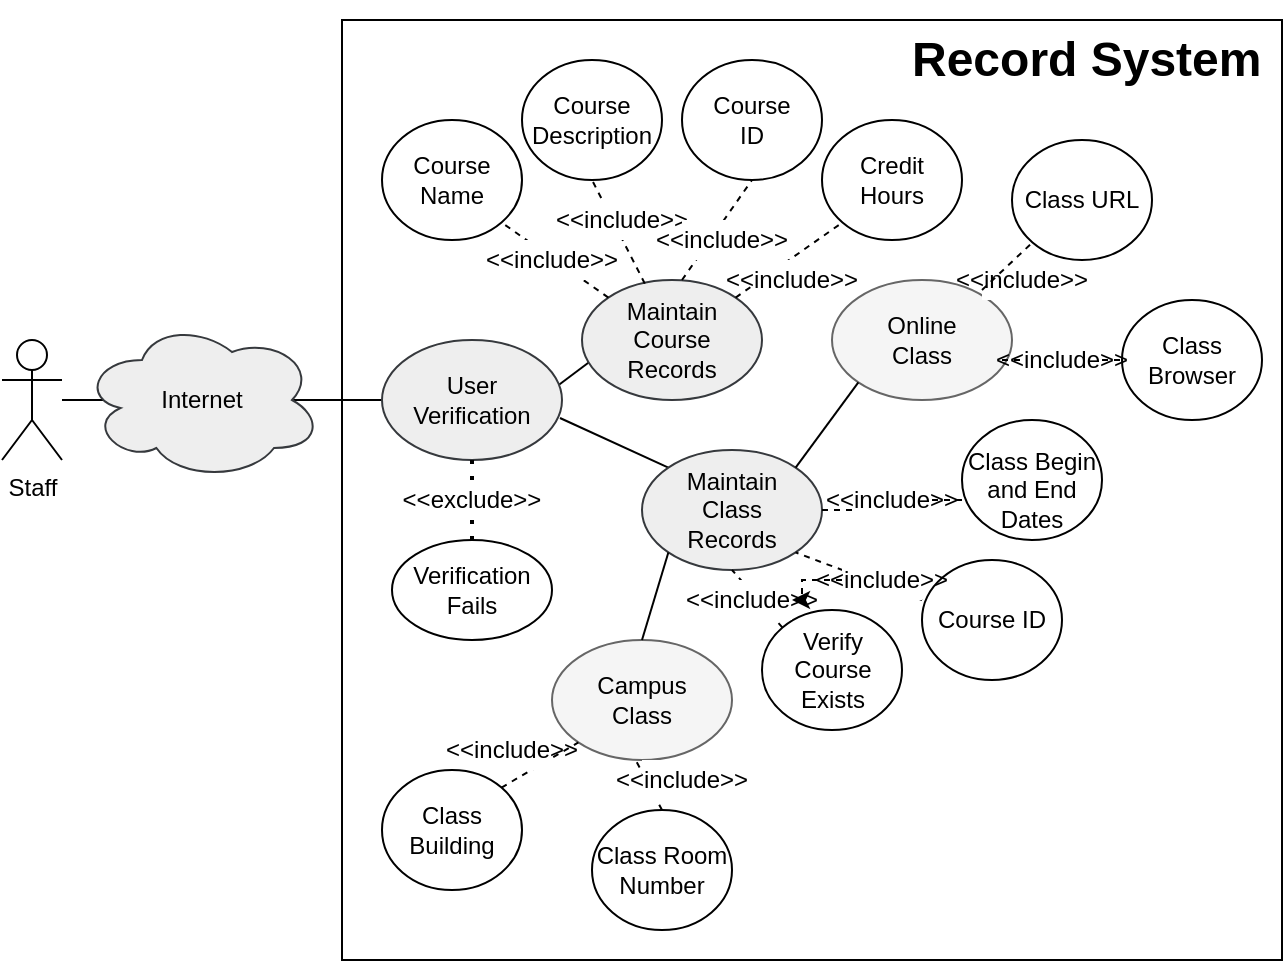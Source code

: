 <mxfile version="14.1.8" type="github">
  <diagram id="ww5f84e6MGx6yijLNMb9" name="Page-1">
    <mxGraphModel dx="1091" dy="580" grid="1" gridSize="10" guides="1" tooltips="1" connect="1" arrows="1" fold="1" page="1" pageScale="1" pageWidth="850" pageHeight="1100" math="0" shadow="0">
      <root>
        <mxCell id="0" />
        <mxCell id="1" parent="0" />
        <mxCell id="B8DDg9iWWgw_p-ArfUbX-2" value="" style="rounded=0;whiteSpace=wrap;html=1;" vertex="1" parent="1">
          <mxGeometry x="180" y="10" width="470" height="470" as="geometry" />
        </mxCell>
        <mxCell id="B8DDg9iWWgw_p-ArfUbX-19" value="" style="endArrow=none;html=1;entryX=0;entryY=0.25;entryDx=0;entryDy=0;" edge="1" parent="1" target="B8DDg9iWWgw_p-ArfUbX-13">
          <mxGeometry width="50" height="50" relative="1" as="geometry">
            <mxPoint x="265" y="210" as="sourcePoint" />
            <mxPoint x="315" y="160" as="targetPoint" />
          </mxGeometry>
        </mxCell>
        <mxCell id="B8DDg9iWWgw_p-ArfUbX-20" value="" style="endArrow=none;html=1;entryX=0;entryY=0.25;entryDx=0;entryDy=0;exitX=0;exitY=0;exitDx=0;exitDy=0;" edge="1" parent="1" source="B8DDg9iWWgw_p-ArfUbX-10">
          <mxGeometry width="50" height="50" relative="1" as="geometry">
            <mxPoint x="323" y="226" as="sourcePoint" />
            <mxPoint x="289" y="209" as="targetPoint" />
          </mxGeometry>
        </mxCell>
        <mxCell id="B8DDg9iWWgw_p-ArfUbX-3" style="edgeStyle=orthogonalEdgeStyle;rounded=0;orthogonalLoop=1;jettySize=auto;html=1;" edge="1" parent="1" source="B8DDg9iWWgw_p-ArfUbX-1">
          <mxGeometry relative="1" as="geometry">
            <mxPoint x="90" y="200" as="targetPoint" />
          </mxGeometry>
        </mxCell>
        <mxCell id="B8DDg9iWWgw_p-ArfUbX-1" value="Staff" style="shape=umlActor;verticalLabelPosition=bottom;verticalAlign=top;html=1;outlineConnect=0;" vertex="1" parent="1">
          <mxGeometry x="10" y="170" width="30" height="60" as="geometry" />
        </mxCell>
        <mxCell id="B8DDg9iWWgw_p-ArfUbX-5" style="edgeStyle=orthogonalEdgeStyle;rounded=0;orthogonalLoop=1;jettySize=auto;html=1;exitX=0.875;exitY=0.5;exitDx=0;exitDy=0;exitPerimeter=0;" edge="1" parent="1" source="B8DDg9iWWgw_p-ArfUbX-4" target="B8DDg9iWWgw_p-ArfUbX-8">
          <mxGeometry relative="1" as="geometry">
            <mxPoint x="200" y="200" as="targetPoint" />
          </mxGeometry>
        </mxCell>
        <mxCell id="B8DDg9iWWgw_p-ArfUbX-4" value="" style="ellipse;shape=cloud;whiteSpace=wrap;html=1;fillColor=#eeeeee;strokeColor=#36393d;" vertex="1" parent="1">
          <mxGeometry x="50" y="160" width="120" height="80" as="geometry" />
        </mxCell>
        <mxCell id="B8DDg9iWWgw_p-ArfUbX-6" value="Internet" style="text;html=1;strokeColor=none;fillColor=none;align=center;verticalAlign=middle;whiteSpace=wrap;rounded=0;" vertex="1" parent="1">
          <mxGeometry x="90" y="190" width="40" height="20" as="geometry" />
        </mxCell>
        <mxCell id="B8DDg9iWWgw_p-ArfUbX-9" value="" style="ellipse;whiteSpace=wrap;html=1;fillColor=#eeeeee;strokeColor=#36393d;" vertex="1" parent="1">
          <mxGeometry x="200" y="170" width="90" height="60" as="geometry" />
        </mxCell>
        <mxCell id="B8DDg9iWWgw_p-ArfUbX-8" value="User Verification" style="text;html=1;strokeColor=none;fillColor=none;align=center;verticalAlign=middle;whiteSpace=wrap;rounded=0;" vertex="1" parent="1">
          <mxGeometry x="225" y="190" width="40" height="20" as="geometry" />
        </mxCell>
        <mxCell id="B8DDg9iWWgw_p-ArfUbX-10" value="" style="ellipse;whiteSpace=wrap;html=1;fillColor=#eeeeee;strokeColor=#36393d;" vertex="1" parent="1">
          <mxGeometry x="330" y="225" width="90" height="60" as="geometry" />
        </mxCell>
        <mxCell id="B8DDg9iWWgw_p-ArfUbX-11" value="" style="ellipse;whiteSpace=wrap;html=1;fillColor=#eeeeee;strokeColor=#36393d;" vertex="1" parent="1">
          <mxGeometry x="300" y="140" width="90" height="60" as="geometry" />
        </mxCell>
        <mxCell id="B8DDg9iWWgw_p-ArfUbX-13" value="Maintain Course Records" style="text;html=1;strokeColor=none;fillColor=none;align=center;verticalAlign=middle;whiteSpace=wrap;rounded=0;" vertex="1" parent="1">
          <mxGeometry x="325" y="160" width="40" height="20" as="geometry" />
        </mxCell>
        <mxCell id="B8DDg9iWWgw_p-ArfUbX-14" value="Maintain Class Records" style="text;html=1;strokeColor=none;fillColor=none;align=center;verticalAlign=middle;whiteSpace=wrap;rounded=0;" vertex="1" parent="1">
          <mxGeometry x="355" y="245" width="40" height="20" as="geometry" />
        </mxCell>
        <mxCell id="B8DDg9iWWgw_p-ArfUbX-22" value="" style="ellipse;whiteSpace=wrap;html=1;" vertex="1" parent="1">
          <mxGeometry x="200" y="60" width="70" height="60" as="geometry" />
        </mxCell>
        <mxCell id="B8DDg9iWWgw_p-ArfUbX-25" value="" style="ellipse;whiteSpace=wrap;html=1;" vertex="1" parent="1">
          <mxGeometry x="270" y="30" width="70" height="60" as="geometry" />
        </mxCell>
        <mxCell id="B8DDg9iWWgw_p-ArfUbX-26" value="" style="ellipse;whiteSpace=wrap;html=1;" vertex="1" parent="1">
          <mxGeometry x="350" y="30" width="70" height="60" as="geometry" />
        </mxCell>
        <mxCell id="B8DDg9iWWgw_p-ArfUbX-27" value="" style="ellipse;whiteSpace=wrap;html=1;" vertex="1" parent="1">
          <mxGeometry x="420" y="60" width="70" height="60" as="geometry" />
        </mxCell>
        <mxCell id="B8DDg9iWWgw_p-ArfUbX-28" value="Course Description" style="text;html=1;strokeColor=none;fillColor=none;align=center;verticalAlign=middle;whiteSpace=wrap;rounded=0;" vertex="1" parent="1">
          <mxGeometry x="285" y="50" width="40" height="20" as="geometry" />
        </mxCell>
        <mxCell id="B8DDg9iWWgw_p-ArfUbX-29" value="Course Name" style="text;html=1;strokeColor=none;fillColor=none;align=center;verticalAlign=middle;whiteSpace=wrap;rounded=0;" vertex="1" parent="1">
          <mxGeometry x="215" y="80" width="40" height="20" as="geometry" />
        </mxCell>
        <mxCell id="B8DDg9iWWgw_p-ArfUbX-30" value="Course ID" style="text;html=1;strokeColor=none;fillColor=none;align=center;verticalAlign=middle;whiteSpace=wrap;rounded=0;" vertex="1" parent="1">
          <mxGeometry x="365" y="50" width="40" height="20" as="geometry" />
        </mxCell>
        <mxCell id="B8DDg9iWWgw_p-ArfUbX-31" value="Credit Hours" style="text;html=1;strokeColor=none;fillColor=none;align=center;verticalAlign=middle;whiteSpace=wrap;rounded=0;" vertex="1" parent="1">
          <mxGeometry x="435" y="80" width="40" height="20" as="geometry" />
        </mxCell>
        <mxCell id="B8DDg9iWWgw_p-ArfUbX-32" value="" style="endArrow=none;html=1;entryX=1;entryY=1;entryDx=0;entryDy=0;exitX=0;exitY=0;exitDx=0;exitDy=0;dashed=1;" edge="1" parent="1" source="B8DDg9iWWgw_p-ArfUbX-11" target="B8DDg9iWWgw_p-ArfUbX-22">
          <mxGeometry width="50" height="50" relative="1" as="geometry">
            <mxPoint x="300" y="170" as="sourcePoint" />
            <mxPoint x="350" y="120" as="targetPoint" />
          </mxGeometry>
        </mxCell>
        <mxCell id="B8DDg9iWWgw_p-ArfUbX-34" value="" style="endArrow=none;html=1;exitX=0.349;exitY=0.03;exitDx=0;exitDy=0;exitPerimeter=0;entryX=0.5;entryY=1;entryDx=0;entryDy=0;dashed=1;" edge="1" parent="1" source="B8DDg9iWWgw_p-ArfUbX-11" target="B8DDg9iWWgw_p-ArfUbX-25">
          <mxGeometry width="50" height="50" relative="1" as="geometry">
            <mxPoint x="330" y="130" as="sourcePoint" />
            <mxPoint x="380" y="80" as="targetPoint" />
          </mxGeometry>
        </mxCell>
        <mxCell id="B8DDg9iWWgw_p-ArfUbX-35" value="" style="endArrow=none;html=1;entryX=0.5;entryY=1;entryDx=0;entryDy=0;dashed=1;" edge="1" parent="1" target="B8DDg9iWWgw_p-ArfUbX-26">
          <mxGeometry width="50" height="50" relative="1" as="geometry">
            <mxPoint x="350" y="140" as="sourcePoint" />
            <mxPoint x="400" y="90" as="targetPoint" />
          </mxGeometry>
        </mxCell>
        <mxCell id="B8DDg9iWWgw_p-ArfUbX-36" value="" style="endArrow=none;html=1;entryX=0;entryY=1;entryDx=0;entryDy=0;exitX=1;exitY=0;exitDx=0;exitDy=0;dashed=1;" edge="1" parent="1" source="B8DDg9iWWgw_p-ArfUbX-11" target="B8DDg9iWWgw_p-ArfUbX-27">
          <mxGeometry width="50" height="50" relative="1" as="geometry">
            <mxPoint x="385" y="160" as="sourcePoint" />
            <mxPoint x="435" y="110" as="targetPoint" />
          </mxGeometry>
        </mxCell>
        <mxCell id="B8DDg9iWWgw_p-ArfUbX-37" value="&amp;lt;&amp;lt;include&amp;gt;&amp;gt;" style="text;html=1;strokeColor=none;align=center;verticalAlign=middle;whiteSpace=wrap;rounded=0;fillColor=#ffffff;" vertex="1" parent="1">
          <mxGeometry x="265" y="120" width="40" height="20" as="geometry" />
        </mxCell>
        <mxCell id="B8DDg9iWWgw_p-ArfUbX-44" value="&amp;lt;&amp;lt;include&amp;gt;&amp;gt;" style="text;html=1;strokeColor=none;align=center;verticalAlign=middle;whiteSpace=wrap;rounded=0;fillColor=#ffffff;" vertex="1" parent="1">
          <mxGeometry x="300" y="100" width="40" height="20" as="geometry" />
        </mxCell>
        <mxCell id="B8DDg9iWWgw_p-ArfUbX-46" value="&amp;lt;&amp;lt;include&amp;gt;&amp;gt;" style="text;html=1;strokeColor=none;align=center;verticalAlign=middle;whiteSpace=wrap;rounded=0;fillColor=#ffffff;" vertex="1" parent="1">
          <mxGeometry x="350" y="110" width="40" height="20" as="geometry" />
        </mxCell>
        <mxCell id="B8DDg9iWWgw_p-ArfUbX-47" value="&amp;lt;&amp;lt;include&amp;gt;&amp;gt;" style="text;html=1;strokeColor=none;align=center;verticalAlign=middle;whiteSpace=wrap;rounded=0;fillColor=#ffffff;" vertex="1" parent="1">
          <mxGeometry x="385" y="130" width="40" height="20" as="geometry" />
        </mxCell>
        <mxCell id="B8DDg9iWWgw_p-ArfUbX-48" value="" style="endArrow=none;dashed=1;html=1;dashPattern=1 3;strokeWidth=2;exitX=0.5;exitY=1;exitDx=0;exitDy=0;" edge="1" parent="1" source="B8DDg9iWWgw_p-ArfUbX-51" target="B8DDg9iWWgw_p-ArfUbX-49">
          <mxGeometry width="50" height="50" relative="1" as="geometry">
            <mxPoint x="200" y="280" as="sourcePoint" />
            <mxPoint x="250" y="230" as="targetPoint" />
          </mxGeometry>
        </mxCell>
        <mxCell id="B8DDg9iWWgw_p-ArfUbX-49" value="" style="ellipse;whiteSpace=wrap;html=1;" vertex="1" parent="1">
          <mxGeometry x="205" y="270" width="80" height="50" as="geometry" />
        </mxCell>
        <mxCell id="B8DDg9iWWgw_p-ArfUbX-50" value="Verification Fails" style="text;html=1;strokeColor=none;fillColor=none;align=center;verticalAlign=middle;whiteSpace=wrap;rounded=0;" vertex="1" parent="1">
          <mxGeometry x="225" y="285" width="40" height="20" as="geometry" />
        </mxCell>
        <mxCell id="B8DDg9iWWgw_p-ArfUbX-51" value="&amp;lt;&amp;lt;exclude&amp;gt;&amp;gt;" style="text;html=1;strokeColor=none;fillColor=none;align=center;verticalAlign=middle;whiteSpace=wrap;rounded=0;" vertex="1" parent="1">
          <mxGeometry x="225" y="240" width="40" height="20" as="geometry" />
        </mxCell>
        <mxCell id="B8DDg9iWWgw_p-ArfUbX-52" value="" style="endArrow=none;dashed=1;html=1;dashPattern=1 3;strokeWidth=2;exitX=0.5;exitY=1;exitDx=0;exitDy=0;" edge="1" parent="1" source="B8DDg9iWWgw_p-ArfUbX-9" target="B8DDg9iWWgw_p-ArfUbX-51">
          <mxGeometry width="50" height="50" relative="1" as="geometry">
            <mxPoint x="245" y="230" as="sourcePoint" />
            <mxPoint x="245" y="250" as="targetPoint" />
          </mxGeometry>
        </mxCell>
        <mxCell id="B8DDg9iWWgw_p-ArfUbX-53" value="" style="ellipse;whiteSpace=wrap;html=1;fillColor=#f5f5f5;strokeColor=#666666;fontColor=#333333;" vertex="1" parent="1">
          <mxGeometry x="425" y="140" width="90" height="60" as="geometry" />
        </mxCell>
        <mxCell id="B8DDg9iWWgw_p-ArfUbX-54" value="" style="ellipse;whiteSpace=wrap;html=1;fillColor=#f5f5f5;strokeColor=#666666;fontColor=#333333;" vertex="1" parent="1">
          <mxGeometry x="285" y="320" width="90" height="60" as="geometry" />
        </mxCell>
        <mxCell id="B8DDg9iWWgw_p-ArfUbX-55" value="Online Class" style="text;html=1;strokeColor=none;fillColor=none;align=center;verticalAlign=middle;whiteSpace=wrap;rounded=0;" vertex="1" parent="1">
          <mxGeometry x="450" y="160" width="40" height="20" as="geometry" />
        </mxCell>
        <mxCell id="B8DDg9iWWgw_p-ArfUbX-57" value="Campus Class" style="text;html=1;strokeColor=none;fillColor=none;align=center;verticalAlign=middle;whiteSpace=wrap;rounded=0;" vertex="1" parent="1">
          <mxGeometry x="310" y="340" width="40" height="20" as="geometry" />
        </mxCell>
        <mxCell id="B8DDg9iWWgw_p-ArfUbX-58" value="" style="ellipse;whiteSpace=wrap;html=1;" vertex="1" parent="1">
          <mxGeometry x="490" y="210" width="70" height="60" as="geometry" />
        </mxCell>
        <mxCell id="B8DDg9iWWgw_p-ArfUbX-59" value="Class Begin and End Dates" style="text;html=1;strokeColor=none;fillColor=none;align=center;verticalAlign=middle;whiteSpace=wrap;rounded=0;" vertex="1" parent="1">
          <mxGeometry x="490" y="235" width="70" height="20" as="geometry" />
        </mxCell>
        <mxCell id="B8DDg9iWWgw_p-ArfUbX-60" value="" style="ellipse;whiteSpace=wrap;html=1;" vertex="1" parent="1">
          <mxGeometry x="390" y="305" width="70" height="60" as="geometry" />
        </mxCell>
        <mxCell id="B8DDg9iWWgw_p-ArfUbX-61" value="Verify Course Exists" style="text;html=1;strokeColor=none;fillColor=none;align=center;verticalAlign=middle;whiteSpace=wrap;rounded=0;" vertex="1" parent="1">
          <mxGeometry x="393" y="325" width="65" height="20" as="geometry" />
        </mxCell>
        <mxCell id="B8DDg9iWWgw_p-ArfUbX-64" value="" style="ellipse;whiteSpace=wrap;html=1;" vertex="1" parent="1">
          <mxGeometry x="470" y="280" width="70" height="60" as="geometry" />
        </mxCell>
        <mxCell id="B8DDg9iWWgw_p-ArfUbX-65" value="Course ID" style="text;html=1;strokeColor=none;fillColor=none;align=center;verticalAlign=middle;whiteSpace=wrap;rounded=0;" vertex="1" parent="1">
          <mxGeometry x="470" y="300" width="70" height="20" as="geometry" />
        </mxCell>
        <mxCell id="B8DDg9iWWgw_p-ArfUbX-66" value="" style="endArrow=none;html=1;exitX=1;exitY=0;exitDx=0;exitDy=0;entryX=0;entryY=1;entryDx=0;entryDy=0;" edge="1" parent="1" source="B8DDg9iWWgw_p-ArfUbX-10" target="B8DDg9iWWgw_p-ArfUbX-53">
          <mxGeometry width="50" height="50" relative="1" as="geometry">
            <mxPoint x="402.09" y="229.997" as="sourcePoint" />
            <mxPoint x="347.91" y="205.21" as="targetPoint" />
          </mxGeometry>
        </mxCell>
        <mxCell id="B8DDg9iWWgw_p-ArfUbX-67" value="" style="endArrow=none;html=1;entryX=0;entryY=1;entryDx=0;entryDy=0;exitX=0.5;exitY=0;exitDx=0;exitDy=0;" edge="1" parent="1" source="B8DDg9iWWgw_p-ArfUbX-54" target="B8DDg9iWWgw_p-ArfUbX-10">
          <mxGeometry width="50" height="50" relative="1" as="geometry">
            <mxPoint x="405.0" y="309.787" as="sourcePoint" />
            <mxPoint x="350.82" y="285" as="targetPoint" />
          </mxGeometry>
        </mxCell>
        <mxCell id="B8DDg9iWWgw_p-ArfUbX-69" value="" style="endArrow=none;html=1;exitX=0;exitY=0;exitDx=0;exitDy=0;entryX=0.5;entryY=1;entryDx=0;entryDy=0;dashed=1;" edge="1" parent="1" source="B8DDg9iWWgw_p-ArfUbX-60" target="B8DDg9iWWgw_p-ArfUbX-10">
          <mxGeometry width="50" height="50" relative="1" as="geometry">
            <mxPoint x="358.64" y="324.997" as="sourcePoint" />
            <mxPoint x="390" y="282" as="targetPoint" />
          </mxGeometry>
        </mxCell>
        <mxCell id="B8DDg9iWWgw_p-ArfUbX-70" value="" style="endArrow=none;html=1;exitX=0;exitY=0;exitDx=0;exitDy=0;entryX=1;entryY=1;entryDx=0;entryDy=0;dashed=1;" edge="1" parent="1" source="B8DDg9iWWgw_p-ArfUbX-65" target="B8DDg9iWWgw_p-ArfUbX-10">
          <mxGeometry width="50" height="50" relative="1" as="geometry">
            <mxPoint x="410.251" y="323.787" as="sourcePoint" />
            <mxPoint x="385" y="295" as="targetPoint" />
          </mxGeometry>
        </mxCell>
        <mxCell id="B8DDg9iWWgw_p-ArfUbX-71" value="" style="endArrow=none;html=1;exitX=0;exitY=0.75;exitDx=0;exitDy=0;entryX=1;entryY=0.5;entryDx=0;entryDy=0;dashed=1;" edge="1" parent="1" source="B8DDg9iWWgw_p-ArfUbX-75" target="B8DDg9iWWgw_p-ArfUbX-10">
          <mxGeometry width="50" height="50" relative="1" as="geometry">
            <mxPoint x="420.251" y="333.787" as="sourcePoint" />
            <mxPoint x="395" y="305" as="targetPoint" />
          </mxGeometry>
        </mxCell>
        <mxCell id="B8DDg9iWWgw_p-ArfUbX-72" value="&amp;lt;&amp;lt;include&amp;gt;&amp;gt;" style="text;html=1;strokeColor=none;align=center;verticalAlign=middle;whiteSpace=wrap;rounded=0;fillColor=#ffffff;" vertex="1" parent="1">
          <mxGeometry x="365" y="290" width="40" height="20" as="geometry" />
        </mxCell>
        <mxCell id="B8DDg9iWWgw_p-ArfUbX-93" value="" style="edgeStyle=orthogonalEdgeStyle;rounded=0;orthogonalLoop=1;jettySize=auto;html=1;dashed=1;" edge="1" parent="1" source="B8DDg9iWWgw_p-ArfUbX-74" target="B8DDg9iWWgw_p-ArfUbX-72">
          <mxGeometry relative="1" as="geometry" />
        </mxCell>
        <mxCell id="B8DDg9iWWgw_p-ArfUbX-74" value="&amp;lt;&amp;lt;include&amp;gt;&amp;gt;" style="text;html=1;strokeColor=none;align=center;verticalAlign=middle;whiteSpace=wrap;rounded=0;fillColor=#ffffff;" vertex="1" parent="1">
          <mxGeometry x="430" y="280" width="40" height="20" as="geometry" />
        </mxCell>
        <mxCell id="B8DDg9iWWgw_p-ArfUbX-75" value="&amp;lt;&amp;lt;include&amp;gt;&amp;gt;" style="text;html=1;strokeColor=none;align=center;verticalAlign=middle;whiteSpace=wrap;rounded=0;fillColor=#ffffff;" vertex="1" parent="1">
          <mxGeometry x="435" y="240" width="40" height="20" as="geometry" />
        </mxCell>
        <mxCell id="B8DDg9iWWgw_p-ArfUbX-76" value="" style="endArrow=none;html=1;exitX=0;exitY=0.75;exitDx=0;exitDy=0;entryX=1;entryY=0.5;entryDx=0;entryDy=0;dashed=1;" edge="1" parent="1" source="B8DDg9iWWgw_p-ArfUbX-59" target="B8DDg9iWWgw_p-ArfUbX-75">
          <mxGeometry width="50" height="50" relative="1" as="geometry">
            <mxPoint x="490" y="250" as="sourcePoint" />
            <mxPoint x="420" y="255" as="targetPoint" />
          </mxGeometry>
        </mxCell>
        <mxCell id="B8DDg9iWWgw_p-ArfUbX-77" value="" style="ellipse;whiteSpace=wrap;html=1;" vertex="1" parent="1">
          <mxGeometry x="200" y="385" width="70" height="60" as="geometry" />
        </mxCell>
        <mxCell id="B8DDg9iWWgw_p-ArfUbX-78" value="Class Building" style="text;html=1;strokeColor=none;fillColor=none;align=center;verticalAlign=middle;whiteSpace=wrap;rounded=0;" vertex="1" parent="1">
          <mxGeometry x="200" y="405" width="70" height="20" as="geometry" />
        </mxCell>
        <mxCell id="B8DDg9iWWgw_p-ArfUbX-79" value="" style="ellipse;whiteSpace=wrap;html=1;" vertex="1" parent="1">
          <mxGeometry x="305" y="405" width="70" height="60" as="geometry" />
        </mxCell>
        <mxCell id="B8DDg9iWWgw_p-ArfUbX-80" value="Class Room Number" style="text;html=1;strokeColor=none;fillColor=none;align=center;verticalAlign=middle;whiteSpace=wrap;rounded=0;" vertex="1" parent="1">
          <mxGeometry x="305" y="425" width="70" height="20" as="geometry" />
        </mxCell>
        <mxCell id="B8DDg9iWWgw_p-ArfUbX-81" value="" style="endArrow=none;html=1;exitX=1;exitY=0;exitDx=0;exitDy=0;entryX=0;entryY=1;entryDx=0;entryDy=0;dashed=1;" edge="1" parent="1" source="B8DDg9iWWgw_p-ArfUbX-77" target="B8DDg9iWWgw_p-ArfUbX-54">
          <mxGeometry width="50" height="50" relative="1" as="geometry">
            <mxPoint x="355" y="398.79" as="sourcePoint" />
            <mxPoint x="291.82" y="370.003" as="targetPoint" />
          </mxGeometry>
        </mxCell>
        <mxCell id="B8DDg9iWWgw_p-ArfUbX-82" value="&amp;lt;&amp;lt;include&amp;gt;&amp;gt;" style="text;html=1;strokeColor=none;align=center;verticalAlign=middle;whiteSpace=wrap;rounded=0;fillColor=#ffffff;" vertex="1" parent="1">
          <mxGeometry x="245" y="365" width="40" height="20" as="geometry" />
        </mxCell>
        <mxCell id="B8DDg9iWWgw_p-ArfUbX-85" value="" style="endArrow=none;html=1;exitX=0.5;exitY=0;exitDx=0;exitDy=0;entryX=1;entryY=1;entryDx=0;entryDy=0;dashed=1;" edge="1" parent="1" source="B8DDg9iWWgw_p-ArfUbX-79">
          <mxGeometry width="50" height="50" relative="1" as="geometry">
            <mxPoint x="390" y="408.79" as="sourcePoint" />
            <mxPoint x="326.82" y="380.003" as="targetPoint" />
          </mxGeometry>
        </mxCell>
        <mxCell id="B8DDg9iWWgw_p-ArfUbX-86" value="&amp;lt;&amp;lt;include&amp;gt;&amp;gt;" style="text;html=1;strokeColor=none;align=center;verticalAlign=middle;whiteSpace=wrap;rounded=0;fillColor=#ffffff;" vertex="1" parent="1">
          <mxGeometry x="330" y="380" width="40" height="20" as="geometry" />
        </mxCell>
        <mxCell id="B8DDg9iWWgw_p-ArfUbX-87" value="" style="ellipse;whiteSpace=wrap;html=1;" vertex="1" parent="1">
          <mxGeometry x="515" y="70" width="70" height="60" as="geometry" />
        </mxCell>
        <mxCell id="B8DDg9iWWgw_p-ArfUbX-88" value="Class URL" style="text;html=1;strokeColor=none;fillColor=none;align=center;verticalAlign=middle;whiteSpace=wrap;rounded=0;" vertex="1" parent="1">
          <mxGeometry x="515" y="90" width="70" height="20" as="geometry" />
        </mxCell>
        <mxCell id="B8DDg9iWWgw_p-ArfUbX-89" value="&amp;lt;&amp;lt;include&amp;gt;&amp;gt;" style="text;html=1;strokeColor=none;align=center;verticalAlign=middle;whiteSpace=wrap;rounded=0;fillColor=#ffffff;" vertex="1" parent="1">
          <mxGeometry x="500" y="130" width="40" height="20" as="geometry" />
        </mxCell>
        <mxCell id="B8DDg9iWWgw_p-ArfUbX-90" value="" style="ellipse;whiteSpace=wrap;html=1;" vertex="1" parent="1">
          <mxGeometry x="570" y="150" width="70" height="60" as="geometry" />
        </mxCell>
        <mxCell id="B8DDg9iWWgw_p-ArfUbX-91" value="Class Browser" style="text;html=1;strokeColor=none;fillColor=none;align=center;verticalAlign=middle;whiteSpace=wrap;rounded=0;" vertex="1" parent="1">
          <mxGeometry x="570" y="170" width="70" height="20" as="geometry" />
        </mxCell>
        <mxCell id="B8DDg9iWWgw_p-ArfUbX-95" value="" style="endArrow=none;html=1;dashed=1;entryX=0;entryY=1;entryDx=0;entryDy=0;" edge="1" parent="1" target="B8DDg9iWWgw_p-ArfUbX-87">
          <mxGeometry width="50" height="50" relative="1" as="geometry">
            <mxPoint x="500" y="145" as="sourcePoint" />
            <mxPoint x="530" y="120" as="targetPoint" />
          </mxGeometry>
        </mxCell>
        <mxCell id="B8DDg9iWWgw_p-ArfUbX-97" value="" style="endArrow=none;html=1;dashed=1;entryX=0;entryY=0.5;entryDx=0;entryDy=0;" edge="1" parent="1" source="B8DDg9iWWgw_p-ArfUbX-92" target="B8DDg9iWWgw_p-ArfUbX-91">
          <mxGeometry width="50" height="50" relative="1" as="geometry">
            <mxPoint x="510" y="180" as="sourcePoint" />
            <mxPoint x="560" y="130" as="targetPoint" />
          </mxGeometry>
        </mxCell>
        <mxCell id="B8DDg9iWWgw_p-ArfUbX-92" value="&amp;lt;&amp;lt;include&amp;gt;&amp;gt;" style="text;html=1;strokeColor=none;align=center;verticalAlign=middle;whiteSpace=wrap;rounded=0;fillColor=#ffffff;rotation=0;" vertex="1" parent="1">
          <mxGeometry x="520" y="170" width="40" height="20" as="geometry" />
        </mxCell>
        <mxCell id="B8DDg9iWWgw_p-ArfUbX-98" value="" style="endArrow=none;html=1;dashed=1;entryX=0;entryY=0.5;entryDx=0;entryDy=0;" edge="1" parent="1" target="B8DDg9iWWgw_p-ArfUbX-92">
          <mxGeometry width="50" height="50" relative="1" as="geometry">
            <mxPoint x="510" y="180" as="sourcePoint" />
            <mxPoint x="570" y="180" as="targetPoint" />
          </mxGeometry>
        </mxCell>
        <mxCell id="B8DDg9iWWgw_p-ArfUbX-99" value="&lt;h1&gt;Record System&lt;/h1&gt;" style="text;html=1;strokeColor=none;fillColor=none;spacing=5;spacingTop=-20;whiteSpace=wrap;overflow=hidden;rounded=0;" vertex="1" parent="1">
          <mxGeometry x="460" y="10" width="190" height="120" as="geometry" />
        </mxCell>
      </root>
    </mxGraphModel>
  </diagram>
</mxfile>
